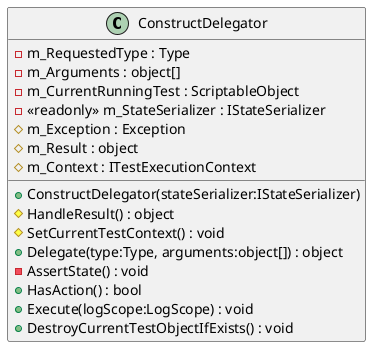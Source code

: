 @startuml
class ConstructDelegator {
    - m_RequestedType : Type
    - m_Arguments : object[]
    - m_CurrentRunningTest : ScriptableObject
    - <<readonly>> m_StateSerializer : IStateSerializer
    # m_Exception : Exception
    # m_Result : object
    # m_Context : ITestExecutionContext
    + ConstructDelegator(stateSerializer:IStateSerializer)
    # HandleResult() : object
    # SetCurrentTestContext() : void
    + Delegate(type:Type, arguments:object[]) : object
    - AssertState() : void
    + HasAction() : bool
    + Execute(logScope:LogScope) : void
    + DestroyCurrentTestObjectIfExists() : void
}
@enduml
